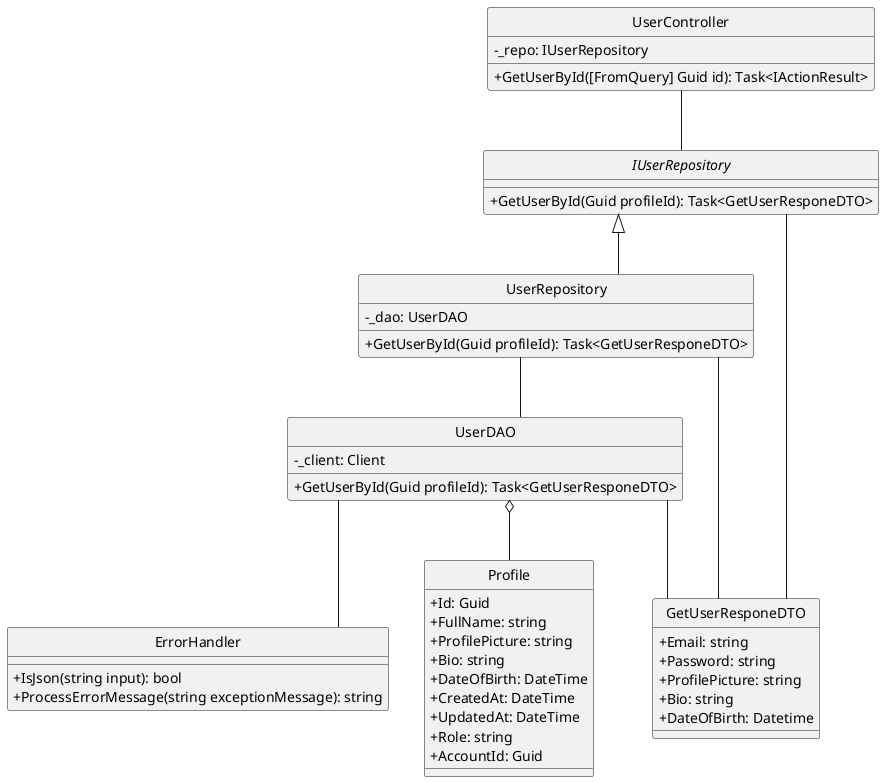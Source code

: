 @startuml getUserById
hide circle
skinparam classAttributeIconSize 0
skinparam linetype ortho
class UserController{
    - _repo: IUserRepository
    + GetUserById([FromQuery] Guid id): Task<IActionResult>
}

class ErrorHandler {
    + IsJson(string input): bool
    + ProcessErrorMessage(string exceptionMessage): string
} 

interface IUserRepository {
    + GetUserById(Guid profileId): Task<GetUserResponeDTO>
}

class UserRepository {
    - _dao: UserDAO
    + GetUserById(Guid profileId): Task<GetUserResponeDTO>
}

class UserDAO {
    - _client: Client
    + GetUserById(Guid profileId): Task<GetUserResponeDTO>
}

class GetUserResponeDTO {
    + Email: string
    + Password: string 
    + ProfilePicture: string
    + Bio: string 
    + DateOfBirth: Datetime
}

class Profile {
    + Id: Guid
    + FullName: string
    + ProfilePicture: string
    + Bio: string
    + DateOfBirth: DateTime
    + CreatedAt: DateTime
    + UpdatedAt: DateTime
    + Role: string
    + AccountId: Guid
}

UserController -- IUserRepository 

IUserRepository -- GetUserResponeDTO
IUserRepository <|-- UserRepository

UserRepository -- GetUserResponeDTO
UserRepository -- UserDAO

UserDAO -- ErrorHandler
UserDAO -- GetUserResponeDTO

UserDAO o-- Profile

@enduml